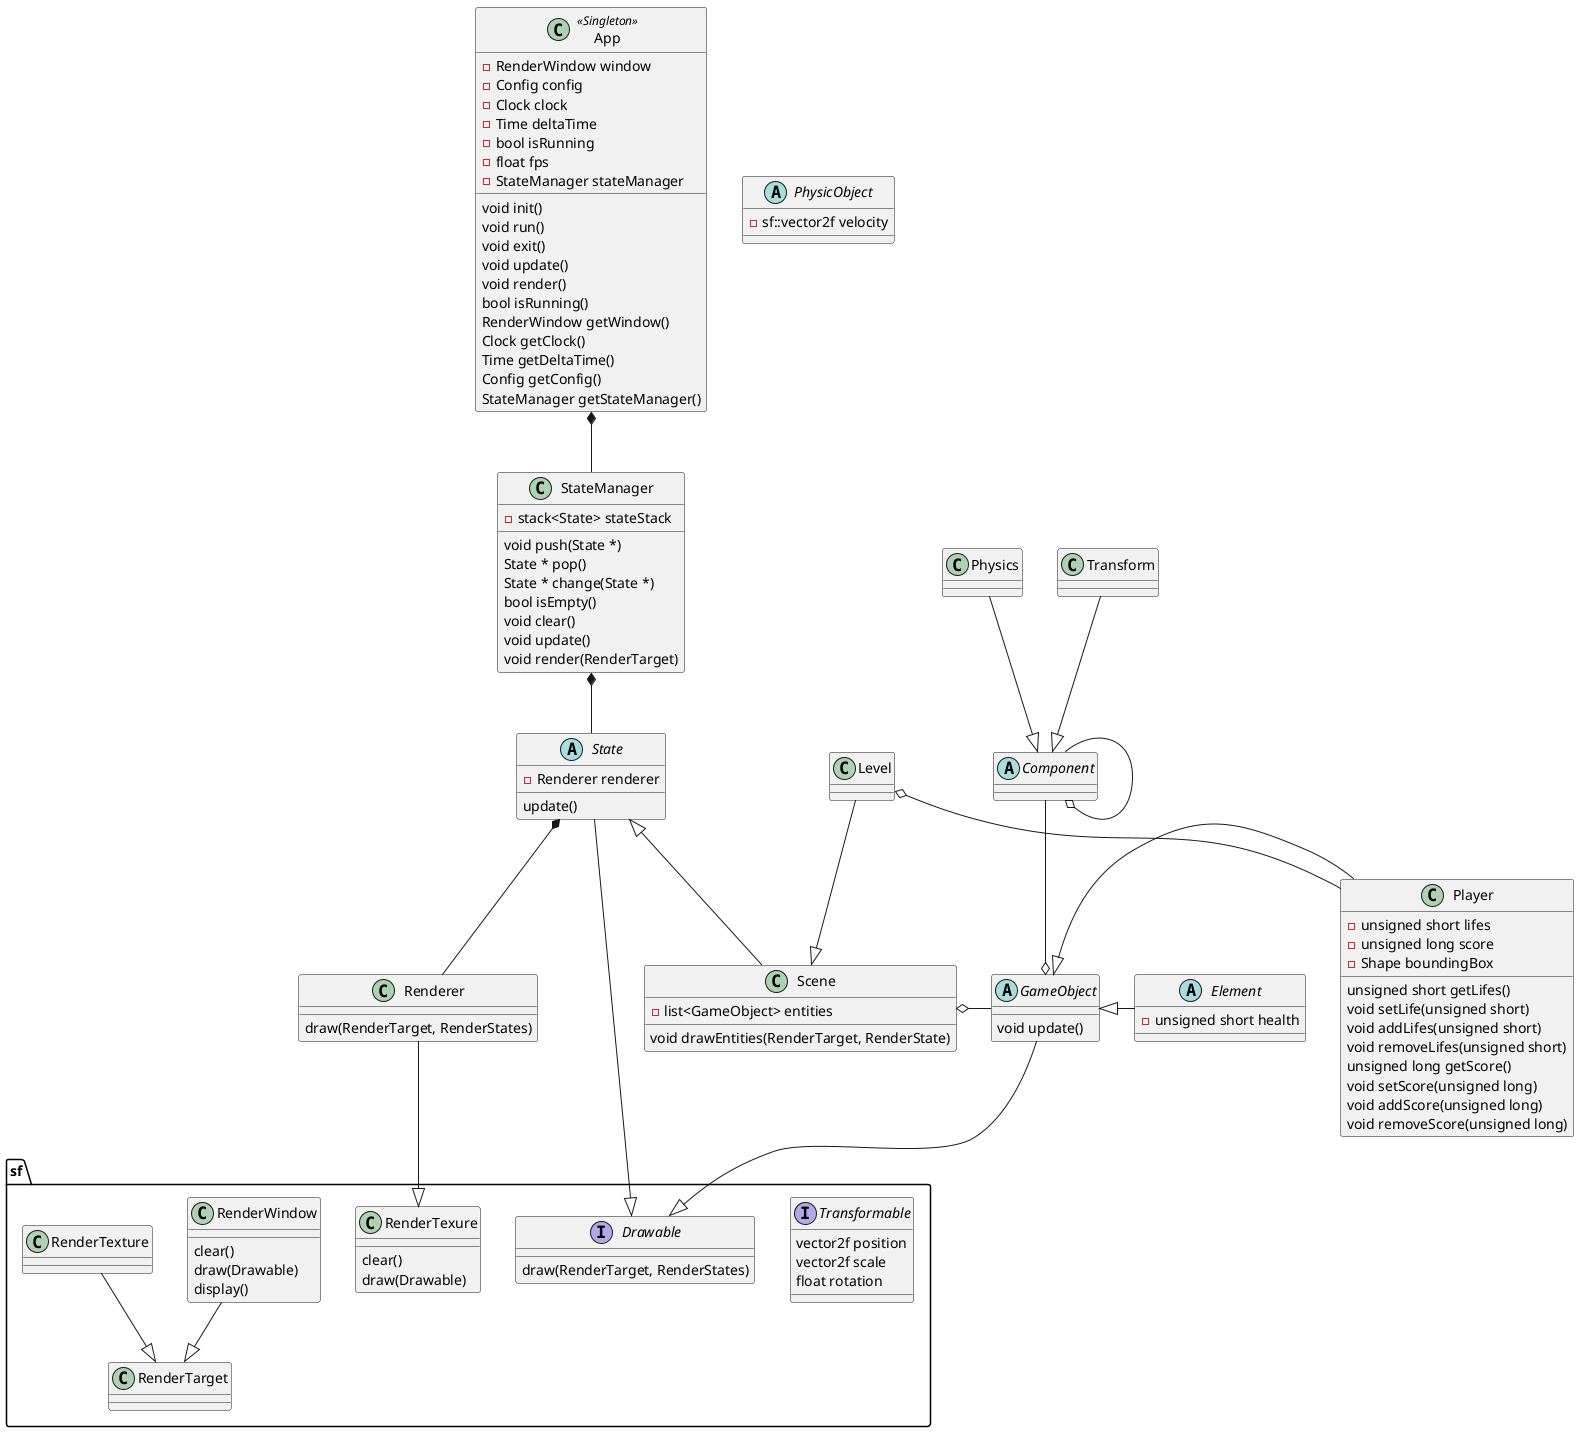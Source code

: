 @startuml

namespace sf {
    interface Transformable{
      vector2f position
      vector2f scale
      float rotation
    }
    interface Drawable{
        draw(RenderTarget, RenderStates)
    }
    class RenderTarget
    class RenderTexure{
        clear()
        draw(Drawable)
    }   
    class RenderWindow{
          clear()
          draw(Drawable)
          display()
    }
}

class App << Singleton >>{
      -RenderWindow window
      -Config config
      -Clock clock
      -Time deltaTime
      -bool isRunning
      -float fps
      -StateManager stateManager
     void init()
     void run() 
     void exit()
     void update()
     void render()
     bool isRunning() 
     RenderWindow getWindow()
     Clock getClock()
     Time getDeltaTime()
     Config getConfig()
     StateManager getStateManager()
}

class StateManager{
      -stack<State> stateStack
      void push(State *)
      State * pop()
      State * change(State *)
      bool isEmpty()
      void clear()
      void update()
      void render(RenderTarget)
}

abstract class State{
      -Renderer renderer
      update()
}

class Renderer{
      draw(RenderTarget, RenderStates)
}

class Scene{
      -list<GameObject> entities
      void drawEntities(RenderTarget, RenderState)
}

abstract class GameObject{
      void update()
}

abstract class Element{
      -unsigned short health
}

class Player{
      -unsigned short lifes
      -unsigned long score
      -Shape boundingBox
      unsigned short getLifes()
      void setLife(unsigned short)
      void addLifes(unsigned short)
      void removeLifes(unsigned short)
      unsigned long getScore()
      void setScore(unsigned long)
      void addScore(unsigned long)
      void removeScore(unsigned long)
}

abstract class PhysicObject{
      -sf::vector2f velocity
}

abstract class Component{
}

App *-- StateManager
StateManager *-- State
State --|> sf.Drawable
State *-- Renderer
Renderer --|> sf.RenderTexure
Scene -left-|> State
Level --|> Scene
Scene o-right- GameObject
GameObject --|> sf.Drawable
Player -left-|> GameObject
Level o-- Player
Component --o GameObject
Component --o Component
Transform --|> Component
Physics --|> Component 
'Bullet -left-|> GameObject
Element -left-|> GameObject
'Target -left-|> Element
'Enemy -left-|> Element
'App o-- InputHandler
'Element --|> PhysicObject
'PhysicObject --|> sf.Transformable
sf.RenderWindow --|> sf.RenderTarget
sf.RenderTexture --|> sf.RenderTarget

@enduml